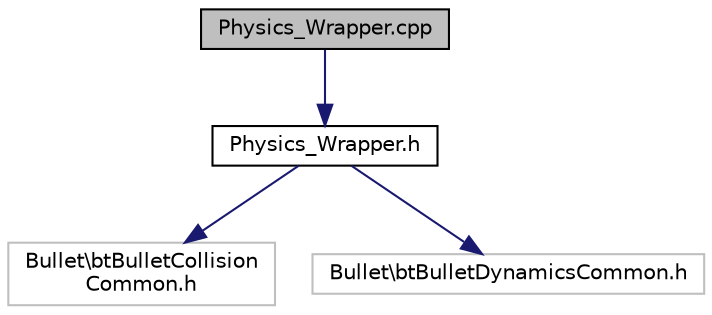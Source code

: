 digraph "Physics_Wrapper.cpp"
{
  edge [fontname="Helvetica",fontsize="10",labelfontname="Helvetica",labelfontsize="10"];
  node [fontname="Helvetica",fontsize="10",shape=record];
  Node1 [label="Physics_Wrapper.cpp",height=0.2,width=0.4,color="black", fillcolor="grey75", style="filled", fontcolor="black"];
  Node1 -> Node2 [color="midnightblue",fontsize="10",style="solid",fontname="Helvetica"];
  Node2 [label="Physics_Wrapper.h",height=0.2,width=0.4,color="black", fillcolor="white", style="filled",URL="$_physics___wrapper_8h.html"];
  Node2 -> Node3 [color="midnightblue",fontsize="10",style="solid",fontname="Helvetica"];
  Node3 [label="Bullet\\btBulletCollision\lCommon.h",height=0.2,width=0.4,color="grey75", fillcolor="white", style="filled"];
  Node2 -> Node4 [color="midnightblue",fontsize="10",style="solid",fontname="Helvetica"];
  Node4 [label="Bullet\\btBulletDynamicsCommon.h",height=0.2,width=0.4,color="grey75", fillcolor="white", style="filled"];
}
